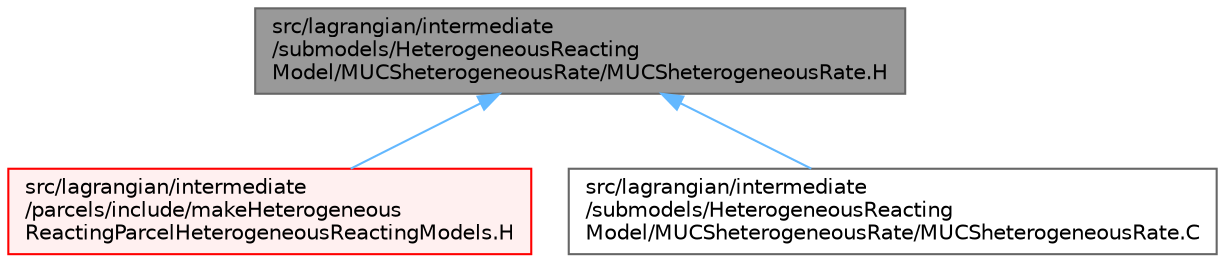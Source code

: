 digraph "src/lagrangian/intermediate/submodels/HeterogeneousReactingModel/MUCSheterogeneousRate/MUCSheterogeneousRate.H"
{
 // LATEX_PDF_SIZE
  bgcolor="transparent";
  edge [fontname=Helvetica,fontsize=10,labelfontname=Helvetica,labelfontsize=10];
  node [fontname=Helvetica,fontsize=10,shape=box,height=0.2,width=0.4];
  Node1 [id="Node000001",label="src/lagrangian/intermediate\l/submodels/HeterogeneousReacting\lModel/MUCSheterogeneousRate/MUCSheterogeneousRate.H",height=0.2,width=0.4,color="gray40", fillcolor="grey60", style="filled", fontcolor="black",tooltip=" "];
  Node1 -> Node2 [id="edge1_Node000001_Node000002",dir="back",color="steelblue1",style="solid",tooltip=" "];
  Node2 [id="Node000002",label="src/lagrangian/intermediate\l/parcels/include/makeHeterogeneous\lReactingParcelHeterogeneousReactingModels.H",height=0.2,width=0.4,color="red", fillcolor="#FFF0F0", style="filled",URL="$makeHeterogeneousReactingParcelHeterogeneousReactingModels_8H.html",tooltip=" "];
  Node1 -> Node4 [id="edge2_Node000001_Node000004",dir="back",color="steelblue1",style="solid",tooltip=" "];
  Node4 [id="Node000004",label="src/lagrangian/intermediate\l/submodels/HeterogeneousReacting\lModel/MUCSheterogeneousRate/MUCSheterogeneousRate.C",height=0.2,width=0.4,color="grey40", fillcolor="white", style="filled",URL="$MUCSheterogeneousRate_8C.html",tooltip=" "];
}
